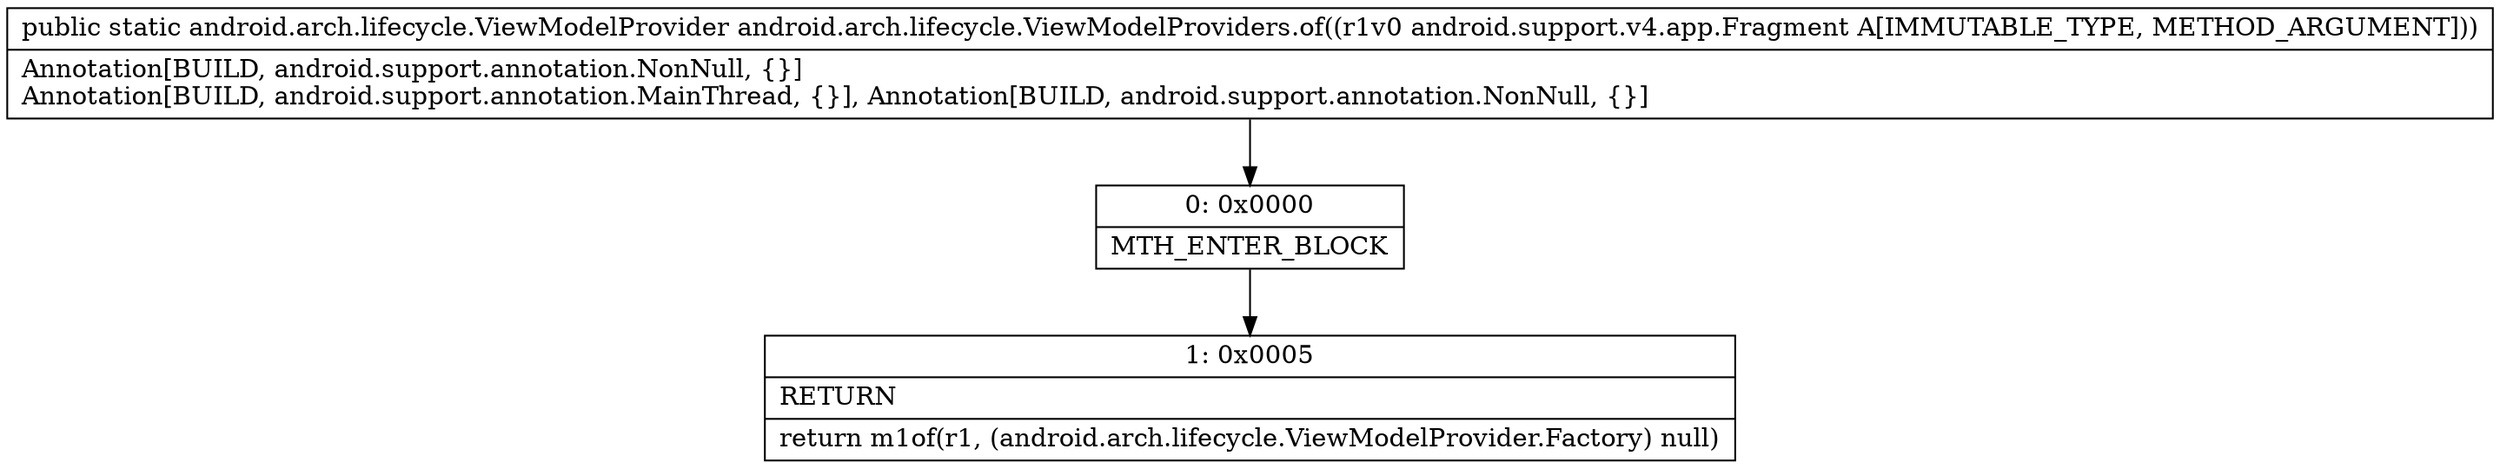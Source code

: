 digraph "CFG forandroid.arch.lifecycle.ViewModelProviders.of(Landroid\/support\/v4\/app\/Fragment;)Landroid\/arch\/lifecycle\/ViewModelProvider;" {
Node_0 [shape=record,label="{0\:\ 0x0000|MTH_ENTER_BLOCK\l}"];
Node_1 [shape=record,label="{1\:\ 0x0005|RETURN\l|return m1of(r1, (android.arch.lifecycle.ViewModelProvider.Factory) null)\l}"];
MethodNode[shape=record,label="{public static android.arch.lifecycle.ViewModelProvider android.arch.lifecycle.ViewModelProviders.of((r1v0 android.support.v4.app.Fragment A[IMMUTABLE_TYPE, METHOD_ARGUMENT]))  | Annotation[BUILD, android.support.annotation.NonNull, \{\}]\lAnnotation[BUILD, android.support.annotation.MainThread, \{\}], Annotation[BUILD, android.support.annotation.NonNull, \{\}]\l}"];
MethodNode -> Node_0;
Node_0 -> Node_1;
}

